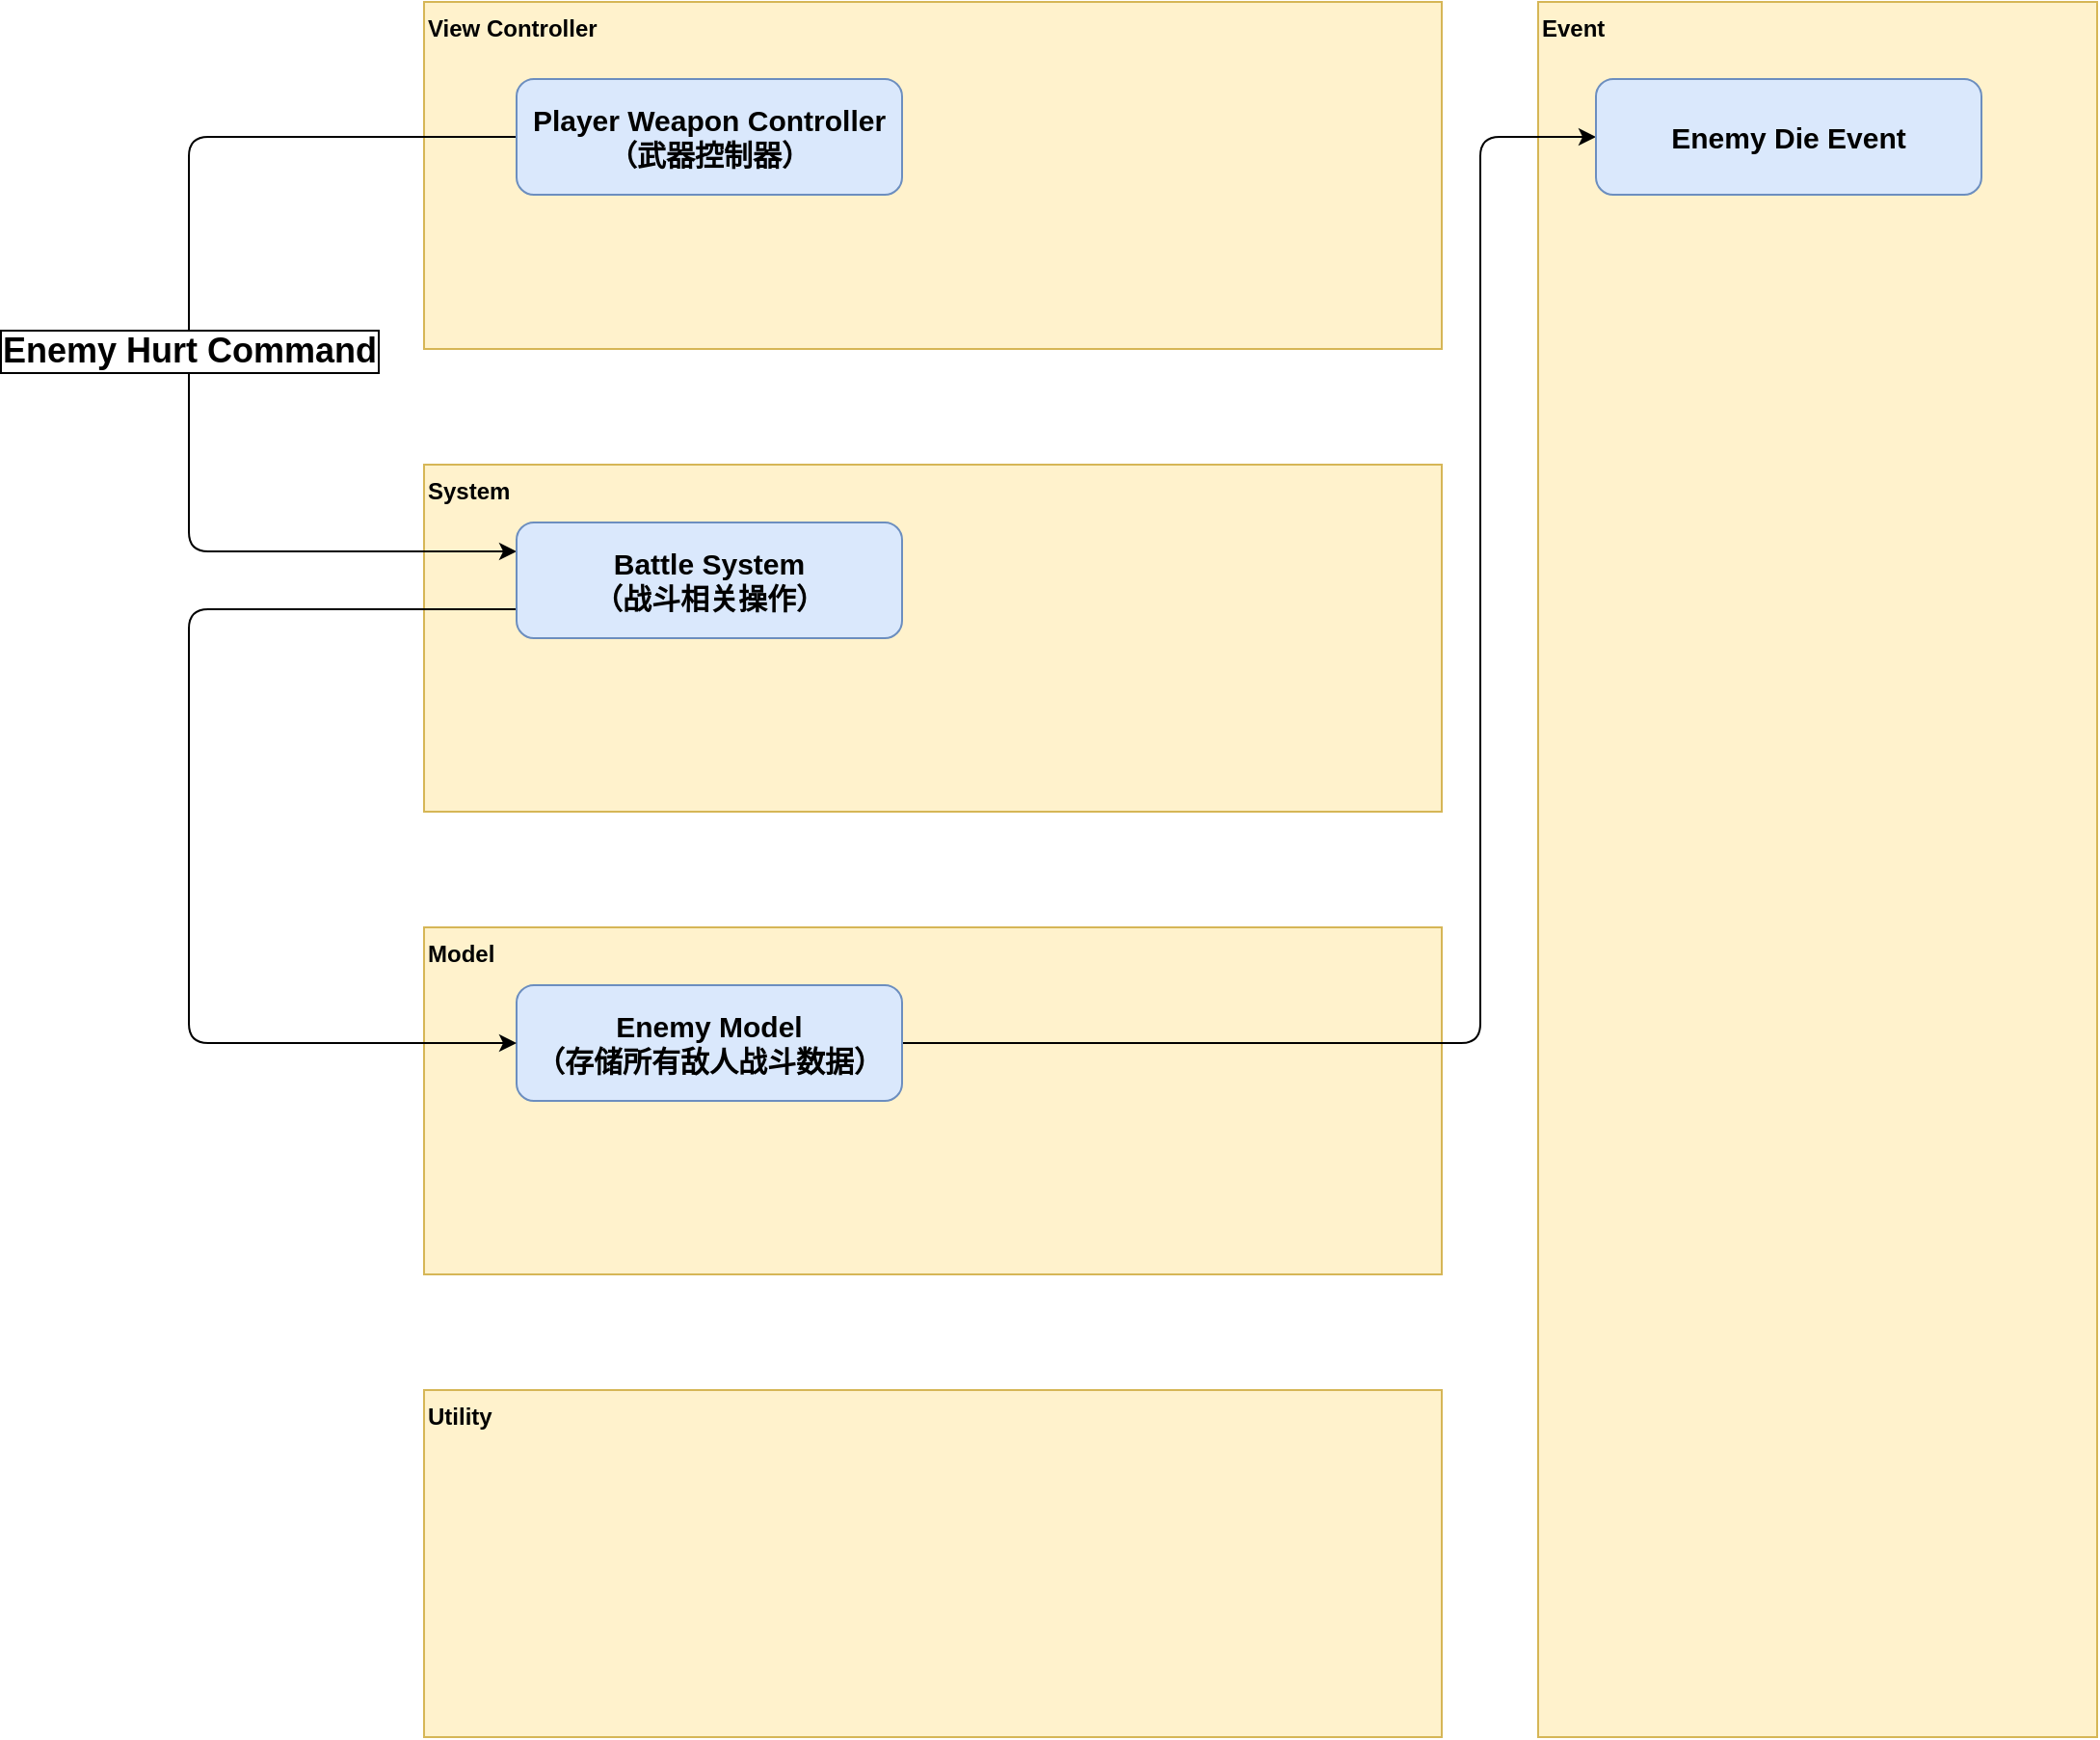 <mxfile version="20.8.16" type="device"><diagram name="第 1 页" id="DMCuo3uhwLNFUmSnrdiS"><mxGraphModel dx="2752" dy="988" grid="1" gridSize="10" guides="1" tooltips="1" connect="1" arrows="1" fold="1" page="1" pageScale="1" pageWidth="1654" pageHeight="1169" math="0" shadow="0"><root><mxCell id="0"/><mxCell id="1" parent="0"/><mxCell id="tUv0dVnuPIxzB4x_I0Rp-6" value="Event" style="rounded=0;whiteSpace=wrap;html=1;fillColor=#fff2cc;strokeColor=#d6b656;align=left;verticalAlign=top;fontStyle=1" parent="1" vertex="1"><mxGeometry x="650" y="30" width="290" height="900" as="geometry"/></mxCell><mxCell id="XkxU8W5FBCKsRCydltCu-6" value="System" style="rounded=0;whiteSpace=wrap;html=1;fillColor=#fff2cc;strokeColor=#d6b656;align=left;verticalAlign=top;fontStyle=1" parent="1" vertex="1"><mxGeometry x="72" y="270" width="528" height="180" as="geometry"/></mxCell><mxCell id="XkxU8W5FBCKsRCydltCu-7" value="Model" style="rounded=0;whiteSpace=wrap;html=1;fillColor=#fff2cc;strokeColor=#d6b656;align=left;verticalAlign=top;fontStyle=1" parent="1" vertex="1"><mxGeometry x="72" y="510" width="528" height="180" as="geometry"/></mxCell><mxCell id="XkxU8W5FBCKsRCydltCu-8" value="Utility" style="rounded=0;whiteSpace=wrap;html=1;fillColor=#fff2cc;strokeColor=#d6b656;align=left;verticalAlign=top;fontStyle=1" parent="1" vertex="1"><mxGeometry x="72" y="750" width="528" height="180" as="geometry"/></mxCell><mxCell id="XkxU8W5FBCKsRCydltCu-3" value="View Controller" style="rounded=0;whiteSpace=wrap;html=1;fillColor=#fff2cc;strokeColor=#d6b656;align=left;verticalAlign=top;fontStyle=1" parent="1" vertex="1"><mxGeometry x="72" y="30" width="528" height="180" as="geometry"/></mxCell><mxCell id="XkxU8W5FBCKsRCydltCu-14" value="Enemy Hurt Command" style="edgeStyle=orthogonalEdgeStyle;rounded=1;orthogonalLoop=1;jettySize=auto;html=1;exitX=0;exitY=0.5;exitDx=0;exitDy=0;entryX=0;entryY=0.25;entryDx=0;entryDy=0;labelBackgroundColor=#FFFFFF;labelBorderColor=default;fontSize=18;fontStyle=1" parent="1" target="XkxU8W5FBCKsRCydltCu-18" edge="1"><mxGeometry x="0.012" relative="1" as="geometry"><mxPoint x="120" y="100" as="sourcePoint"/><mxPoint x="120" y="570" as="targetPoint"/><Array as="points"><mxPoint x="-50" y="100"/><mxPoint x="-50" y="315"/></Array><mxPoint as="offset"/></mxGeometry></mxCell><mxCell id="lS1AWnAW8ViyiA7Pg2DE-1" value="Player Weapon Controller&lt;br&gt;（武器控制器）" style="rounded=1;whiteSpace=wrap;html=1;fontSize=15;fontStyle=1;fillColor=#dae8fc;strokeColor=#6c8ebf;" parent="1" vertex="1"><mxGeometry x="120" y="70" width="200" height="60" as="geometry"/></mxCell><mxCell id="tUv0dVnuPIxzB4x_I0Rp-8" style="edgeStyle=orthogonalEdgeStyle;rounded=1;orthogonalLoop=1;jettySize=auto;html=1;exitX=1;exitY=0.5;exitDx=0;exitDy=0;entryX=0;entryY=0.5;entryDx=0;entryDy=0;" parent="1" source="XkxU8W5FBCKsRCydltCu-11" target="tUv0dVnuPIxzB4x_I0Rp-4" edge="1"><mxGeometry relative="1" as="geometry"><Array as="points"><mxPoint x="620" y="570"/><mxPoint x="620" y="100"/></Array></mxGeometry></mxCell><mxCell id="XkxU8W5FBCKsRCydltCu-11" value="&lt;font style=&quot;font-size: 15px;&quot;&gt;Enemy Model&lt;br&gt;（存储所有敌人战斗数据）&lt;br&gt;&lt;/font&gt;" style="rounded=1;whiteSpace=wrap;html=1;fillColor=#dae8fc;strokeColor=#6c8ebf;fontSize=15;fontStyle=1" parent="1" vertex="1"><mxGeometry x="120" y="540" width="200" height="60" as="geometry"/></mxCell><mxCell id="tUv0dVnuPIxzB4x_I0Rp-2" style="edgeStyle=orthogonalEdgeStyle;rounded=1;orthogonalLoop=1;jettySize=auto;html=1;exitX=0;exitY=0.75;exitDx=0;exitDy=0;entryX=0;entryY=0.5;entryDx=0;entryDy=0;" parent="1" source="XkxU8W5FBCKsRCydltCu-18" target="XkxU8W5FBCKsRCydltCu-11" edge="1"><mxGeometry relative="1" as="geometry"><Array as="points"><mxPoint x="-50" y="345"/><mxPoint x="-50" y="570"/></Array></mxGeometry></mxCell><mxCell id="XkxU8W5FBCKsRCydltCu-18" value="&lt;font style=&quot;font-size: 15px;&quot;&gt;Battle System&lt;br&gt;（战斗相关操作）&lt;br&gt;&lt;/font&gt;" style="rounded=1;whiteSpace=wrap;html=1;fillColor=#dae8fc;strokeColor=#6c8ebf;fontSize=15;fontStyle=1" parent="1" vertex="1"><mxGeometry x="120" y="300" width="200" height="60" as="geometry"/></mxCell><mxCell id="tUv0dVnuPIxzB4x_I0Rp-4" value="&lt;font style=&quot;font-size: 15px;&quot;&gt;Enemy Die Event&lt;br&gt;&lt;/font&gt;" style="rounded=1;whiteSpace=wrap;html=1;fillColor=#dae8fc;strokeColor=#6c8ebf;fontSize=15;fontStyle=1" parent="1" vertex="1"><mxGeometry x="680" y="70" width="200" height="60" as="geometry"/></mxCell></root></mxGraphModel></diagram></mxfile>